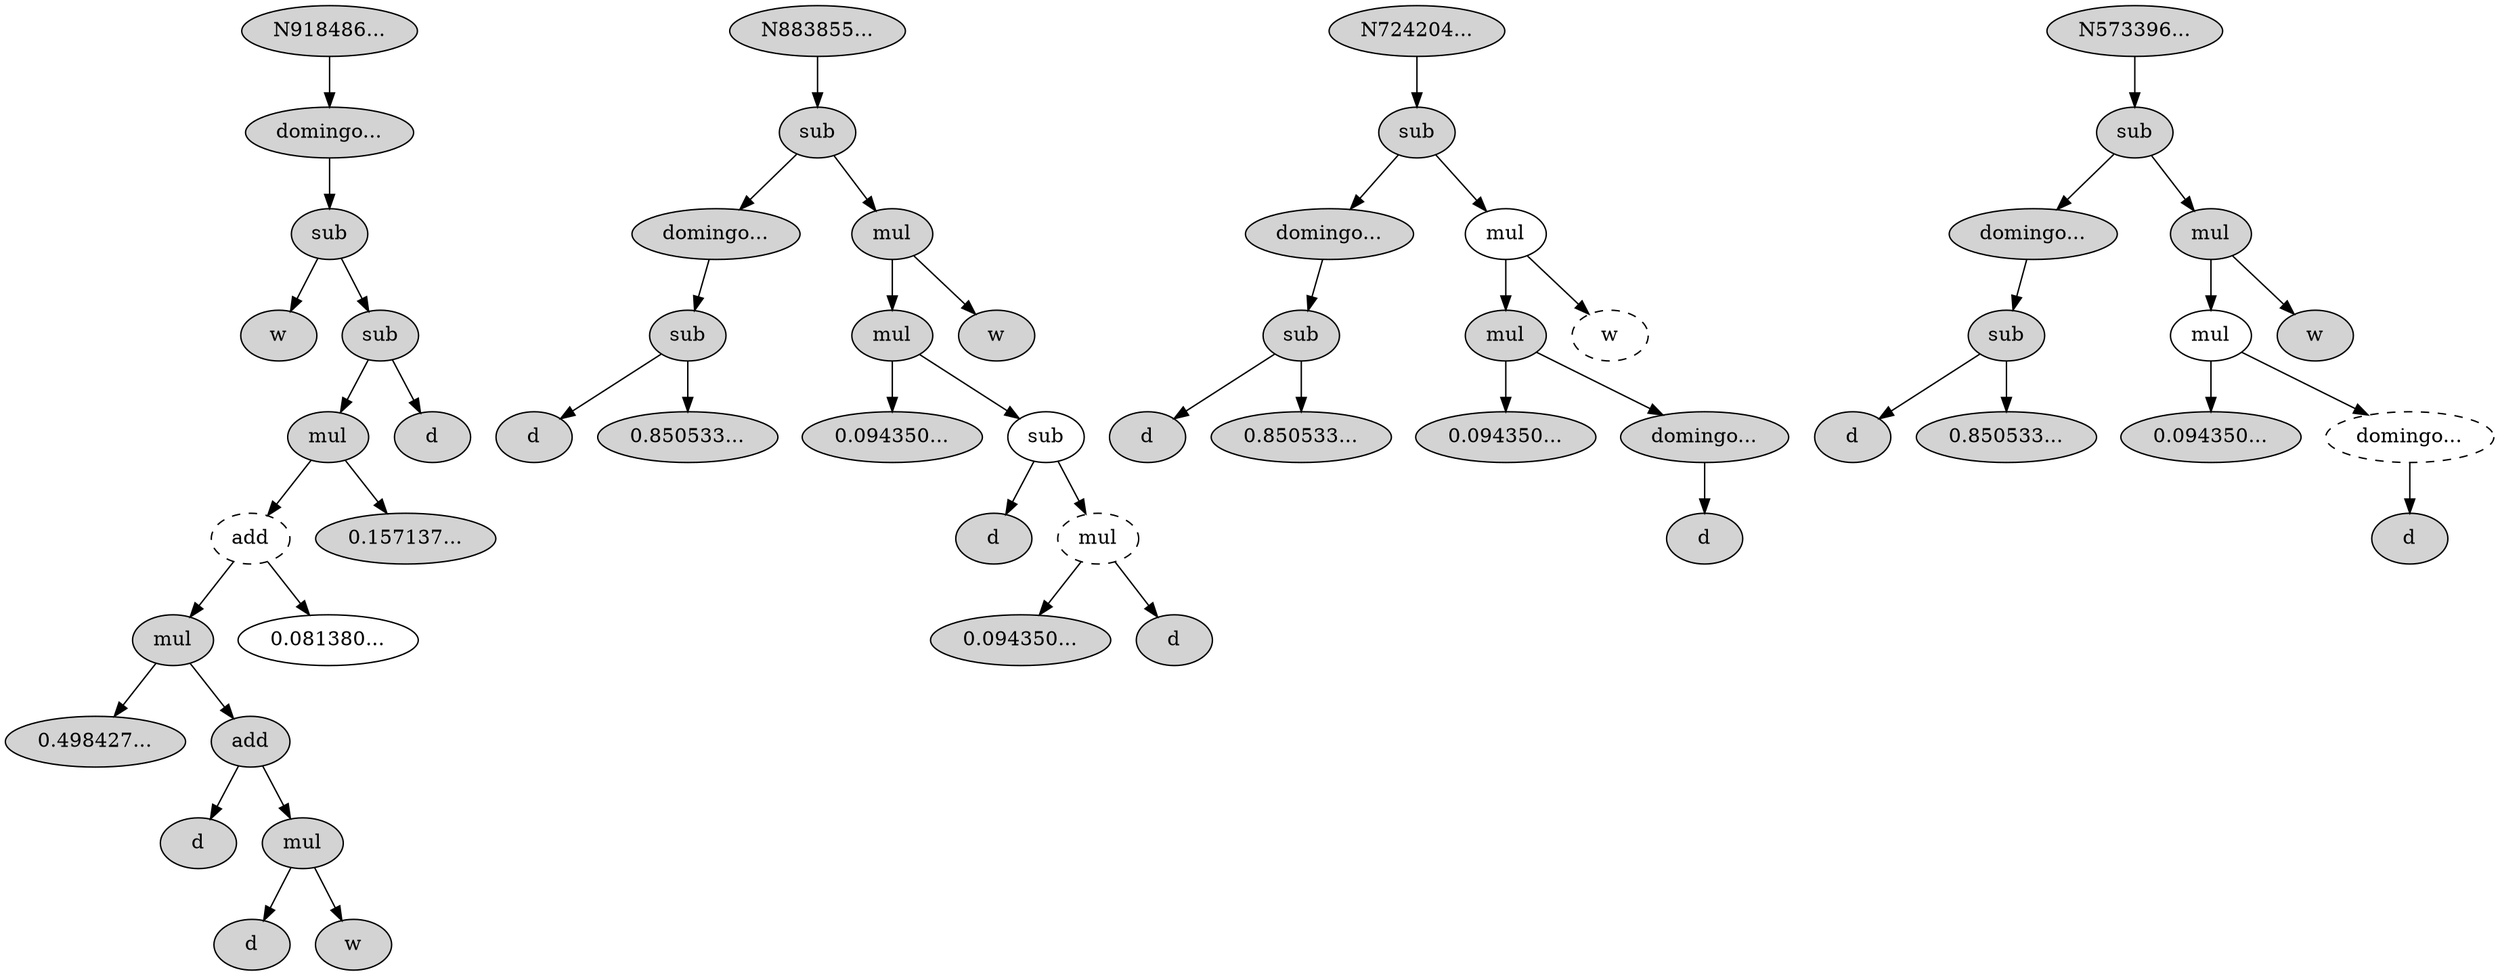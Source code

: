 digraph Population_11 {
N918486[ style="filled"  label="N918486..."];
N918486 -> N918487;
N918487[ style="filled"  label="domingo..."];
N918487 -> N918488;
N918488[ style="filled"  label="sub"];
N918488 -> N918489;
N918489[ style="filled"  label="w"];
N918488 -> N918490;
N918490[ style="filled"  label="sub"];
N918490 -> N918491;
N918491[ style="filled"  label="mul"];
N918491 -> N918492;
N918492[ style="dashed"  label="add"];
N918492 -> N918493;
N918493[ style="filled"  label="mul"];
N918493 -> N918494;
N918494[ style="filled"  label="0.498427..."];
N918493 -> N918495;
N918495[ style="filled"  label="add"];
N918495 -> N918496;
N918496[ style="filled"  label="d"];
N918495 -> N918497;
N918497[ style="filled"  label="mul"];
N918497 -> N918498;
N918498[ style="filled"  label="d"];
N918497 -> N918499;
N918499[ style="filled"  label="w"];
N918492 -> N918485;
N918485[ style="solid"  label="0.081380..."];
N918491 -> N918501;
N918501[ style="filled"  label="0.157137..."];
N918490 -> N918502;
N918502[ style="filled"  label="d"];

N883855[ style="filled"  label="N883855..."];
N883855 -> N883856;
N883856[ style="filled"  label="sub"];
N883856 -> N883857;
N883857[ style="filled"  label="domingo..."];
N883857 -> N883858;
N883858[ style="filled"  label="sub"];
N883858 -> N883859;
N883859[ style="filled"  label="d"];
N883858 -> N883860;
N883860[ style="filled"  label="0.850533..."];
N883856 -> N883861;
N883861[ style="filled"  label="mul"];
N883861 -> N883862;
N883862[ style="filled"  label="mul"];
N883862 -> N883863;
N883863[ style="filled"  label="0.094350..."];
N883862 -> N883864;
N883864[ style="solid"  label="sub"];
N883864 -> N883865;
N883865[ style="filled"  label="d"];
N883864 -> N883873;
N883873[ style="dashed"  label="mul"];
N883873 -> N883874;
N883874[ style="filled"  label="0.094350..."];
N883873 -> N883875;
N883875[ style="filled"  label="d"];
N883861 -> N883867;
N883867[ style="filled"  label="w"];

N724204[ style="filled"  label="N724204..."];
N724204 -> N724205;
N724205[ style="filled"  label="sub"];
N724205 -> N724206;
N724206[ style="filled"  label="domingo..."];
N724206 -> N724207;
N724207[ style="filled"  label="sub"];
N724207 -> N724208;
N724208[ style="filled"  label="d"];
N724207 -> N724209;
N724209[ style="filled"  label="0.850533..."];
N724205 -> N724210;
N724210[ style="solid"  label="mul"];
N724210 -> N724211;
N724211[ style="filled"  label="mul"];
N724211 -> N724212;
N724212[ style="filled"  label="0.094350..."];
N724211 -> N724213;
N724213[ style="filled"  label="domingo..."];
N724213 -> N724214;
N724214[ style="filled"  label="d"];
N724210 -> N724224;
N724224[ style="dashed"  label="w"];

N573396[ style="filled"  label="N573396..."];
N573396 -> N573397;
N573397[ style="filled"  label="sub"];
N573397 -> N573398;
N573398[ style="filled"  label="domingo..."];
N573398 -> N573399;
N573399[ style="filled"  label="sub"];
N573399 -> N573400;
N573400[ style="filled"  label="d"];
N573399 -> N573401;
N573401[ style="filled"  label="0.850533..."];
N573397 -> N573402;
N573402[ style="filled"  label="mul"];
N573402 -> N573403;
N573403[ style="solid"  label="mul"];
N573403 -> N573404;
N573404[ style="filled"  label="0.094350..."];
N573403 -> N573410;
N573410[ style="dashed"  label="domingo..."];
N573410 -> N573411;
N573411[ style="filled"  label="d"];
N573402 -> N573406;
N573406[ style="filled"  label="w"];

}
